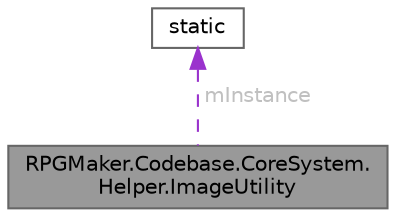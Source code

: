 digraph "RPGMaker.Codebase.CoreSystem.Helper.ImageUtility"
{
 // LATEX_PDF_SIZE
  bgcolor="transparent";
  edge [fontname=Helvetica,fontsize=10,labelfontname=Helvetica,labelfontsize=10];
  node [fontname=Helvetica,fontsize=10,shape=box,height=0.2,width=0.4];
  Node1 [id="Node000001",label="RPGMaker.Codebase.CoreSystem.\lHelper.ImageUtility",height=0.2,width=0.4,color="gray40", fillcolor="grey60", style="filled", fontcolor="black",tooltip="画像ユーティリティー"];
  Node2 -> Node1 [id="edge1_Node000001_Node000002",dir="back",color="darkorchid3",style="dashed",tooltip=" ",label=" mInstance",fontcolor="grey" ];
  Node2 [id="Node000002",label="static",height=0.2,width=0.4,color="gray40", fillcolor="white", style="filled",tooltip=" "];
}
